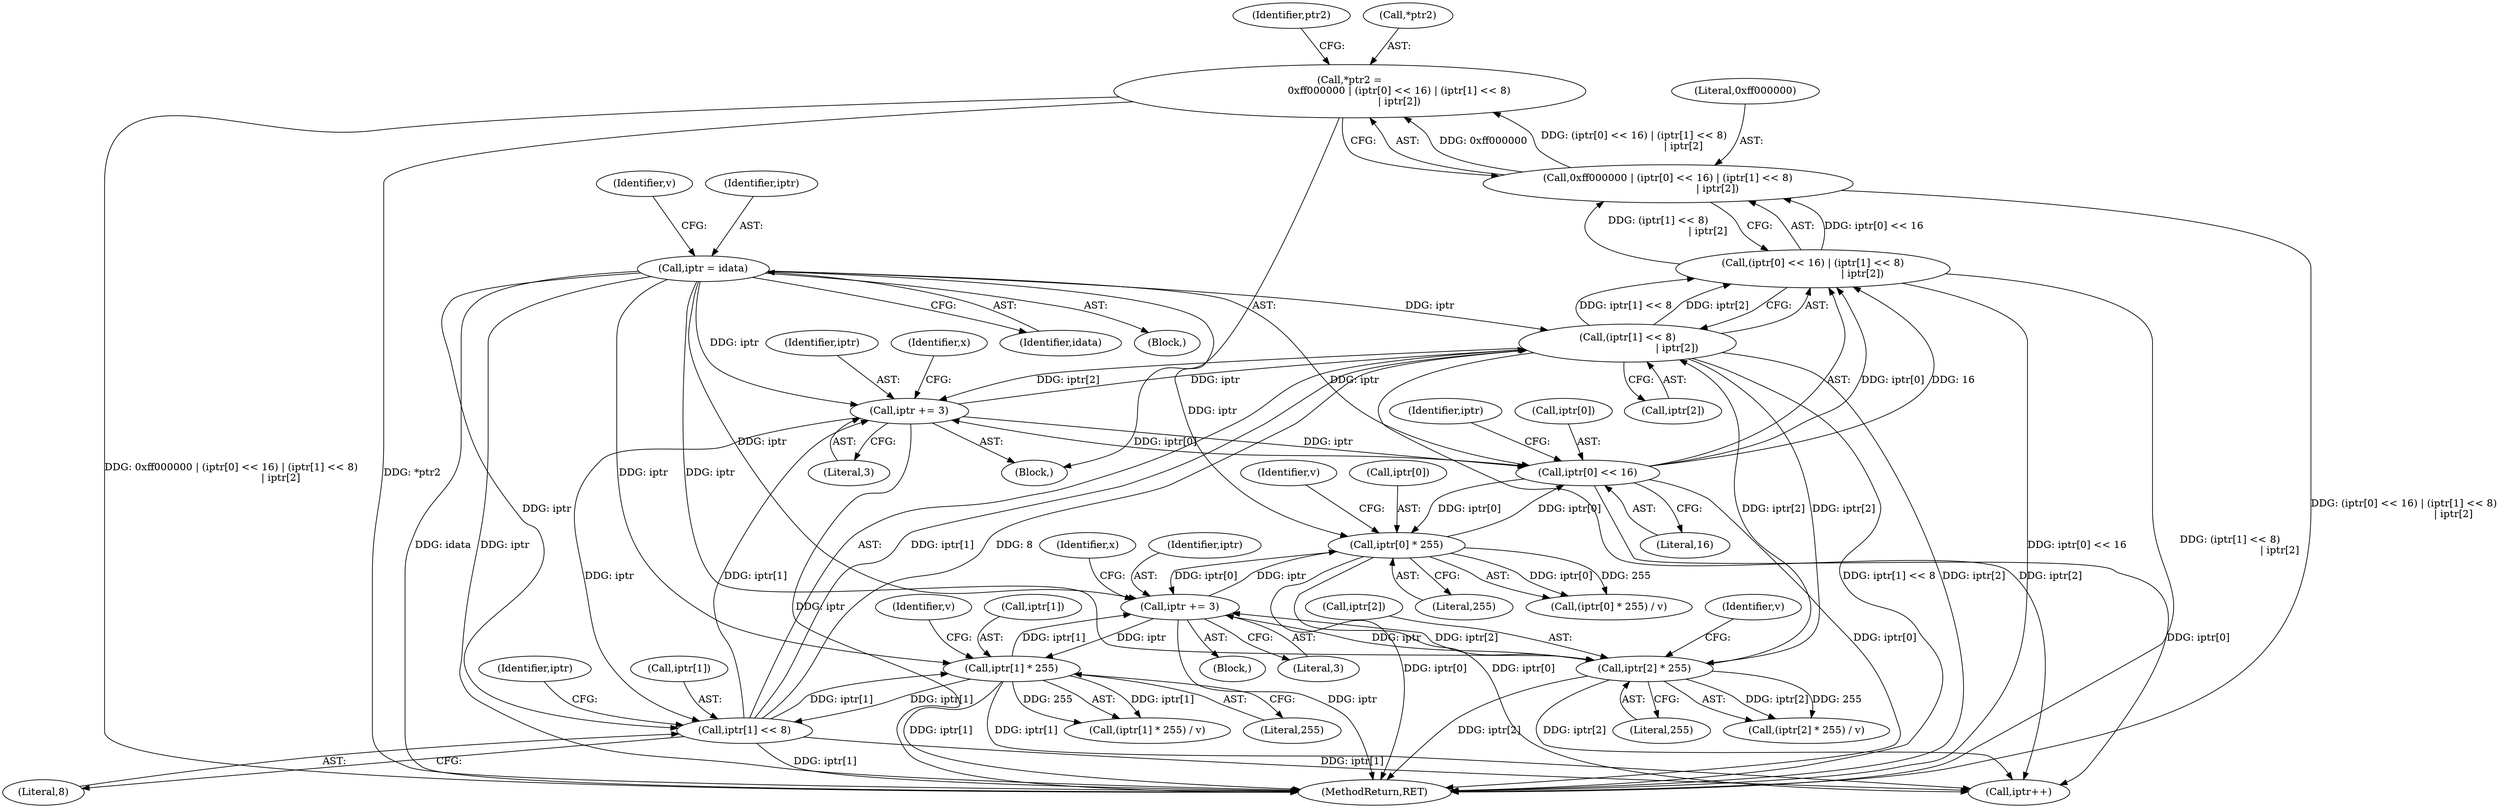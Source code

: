 digraph "0_enlightment_c21beaf1780cf3ca291735ae7d58a3dde63277a2@pointer" {
"1000936" [label="(Call,*ptr2 =\n                               0xff000000 | (iptr[0] << 16) | (iptr[1] << 8)\n                               | iptr[2])"];
"1000939" [label="(Call,0xff000000 | (iptr[0] << 16) | (iptr[1] << 8)\n                               | iptr[2])"];
"1000941" [label="(Call,(iptr[0] << 16) | (iptr[1] << 8)\n                               | iptr[2])"];
"1000942" [label="(Call,iptr[0] << 16)"];
"1000918" [label="(Call,iptr = idata)"];
"1000981" [label="(Call,iptr[0] * 255)"];
"1001007" [label="(Call,iptr += 3)"];
"1000991" [label="(Call,iptr[1] * 255)"];
"1000948" [label="(Call,iptr[1] << 8)"];
"1000958" [label="(Call,iptr += 3)"];
"1000947" [label="(Call,(iptr[1] << 8)\n                               | iptr[2])"];
"1000999" [label="(Call,iptr[2] * 255)"];
"1000909" [label="(Call,iptr++)"];
"1000957" [label="(Identifier,ptr2)"];
"1000981" [label="(Call,iptr[0] * 255)"];
"1001007" [label="(Call,iptr += 3)"];
"1000934" [label="(Identifier,x)"];
"1000937" [label="(Call,*ptr2)"];
"1000986" [label="(Identifier,v)"];
"1000948" [label="(Call,iptr[1] << 8)"];
"1000940" [label="(Literal,0xff000000)"];
"1000950" [label="(Identifier,iptr)"];
"1000942" [label="(Call,iptr[0] << 16)"];
"1000946" [label="(Literal,16)"];
"1000953" [label="(Call,iptr[2])"];
"1000941" [label="(Call,(iptr[0] << 16) | (iptr[1] << 8)\n                               | iptr[2])"];
"1000952" [label="(Literal,8)"];
"1000971" [label="(Identifier,x)"];
"1000996" [label="(Identifier,v)"];
"1000919" [label="(Identifier,iptr)"];
"1000960" [label="(Literal,3)"];
"1000943" [label="(Call,iptr[0])"];
"1001004" [label="(Identifier,v)"];
"1000992" [label="(Call,iptr[1])"];
"1000949" [label="(Call,iptr[1])"];
"1000998" [label="(Call,(iptr[2] * 255) / v)"];
"1000936" [label="(Call,*ptr2 =\n                               0xff000000 | (iptr[0] << 16) | (iptr[1] << 8)\n                               | iptr[2])"];
"1001750" [label="(MethodReturn,RET)"];
"1000920" [label="(Identifier,idata)"];
"1000812" [label="(Block,)"];
"1000935" [label="(Block,)"];
"1000972" [label="(Block,)"];
"1000982" [label="(Call,iptr[0])"];
"1001009" [label="(Literal,3)"];
"1000980" [label="(Call,(iptr[0] * 255) / v)"];
"1000918" [label="(Call,iptr = idata)"];
"1000999" [label="(Call,iptr[2] * 255)"];
"1000923" [label="(Identifier,v)"];
"1000939" [label="(Call,0xff000000 | (iptr[0] << 16) | (iptr[1] << 8)\n                               | iptr[2])"];
"1000991" [label="(Call,iptr[1] * 255)"];
"1000995" [label="(Literal,255)"];
"1000958" [label="(Call,iptr += 3)"];
"1000954" [label="(Identifier,iptr)"];
"1000990" [label="(Call,(iptr[1] * 255) / v)"];
"1000985" [label="(Literal,255)"];
"1001008" [label="(Identifier,iptr)"];
"1000947" [label="(Call,(iptr[1] << 8)\n                               | iptr[2])"];
"1001000" [label="(Call,iptr[2])"];
"1000959" [label="(Identifier,iptr)"];
"1001003" [label="(Literal,255)"];
"1000936" -> "1000935"  [label="AST: "];
"1000936" -> "1000939"  [label="CFG: "];
"1000937" -> "1000936"  [label="AST: "];
"1000939" -> "1000936"  [label="AST: "];
"1000957" -> "1000936"  [label="CFG: "];
"1000936" -> "1001750"  [label="DDG: 0xff000000 | (iptr[0] << 16) | (iptr[1] << 8)\n                               | iptr[2]"];
"1000936" -> "1001750"  [label="DDG: *ptr2"];
"1000939" -> "1000936"  [label="DDG: 0xff000000"];
"1000939" -> "1000936"  [label="DDG: (iptr[0] << 16) | (iptr[1] << 8)\n                               | iptr[2]"];
"1000939" -> "1000941"  [label="CFG: "];
"1000940" -> "1000939"  [label="AST: "];
"1000941" -> "1000939"  [label="AST: "];
"1000939" -> "1001750"  [label="DDG: (iptr[0] << 16) | (iptr[1] << 8)\n                               | iptr[2]"];
"1000941" -> "1000939"  [label="DDG: iptr[0] << 16"];
"1000941" -> "1000939"  [label="DDG: (iptr[1] << 8)\n                               | iptr[2]"];
"1000941" -> "1000947"  [label="CFG: "];
"1000942" -> "1000941"  [label="AST: "];
"1000947" -> "1000941"  [label="AST: "];
"1000941" -> "1001750"  [label="DDG: iptr[0] << 16"];
"1000941" -> "1001750"  [label="DDG: (iptr[1] << 8)\n                               | iptr[2]"];
"1000942" -> "1000941"  [label="DDG: iptr[0]"];
"1000942" -> "1000941"  [label="DDG: 16"];
"1000947" -> "1000941"  [label="DDG: iptr[1] << 8"];
"1000947" -> "1000941"  [label="DDG: iptr[2]"];
"1000942" -> "1000946"  [label="CFG: "];
"1000943" -> "1000942"  [label="AST: "];
"1000946" -> "1000942"  [label="AST: "];
"1000950" -> "1000942"  [label="CFG: "];
"1000942" -> "1001750"  [label="DDG: iptr[0]"];
"1000942" -> "1000909"  [label="DDG: iptr[0]"];
"1000918" -> "1000942"  [label="DDG: iptr"];
"1000981" -> "1000942"  [label="DDG: iptr[0]"];
"1000958" -> "1000942"  [label="DDG: iptr"];
"1000942" -> "1000958"  [label="DDG: iptr[0]"];
"1000942" -> "1000981"  [label="DDG: iptr[0]"];
"1000918" -> "1000812"  [label="AST: "];
"1000918" -> "1000920"  [label="CFG: "];
"1000919" -> "1000918"  [label="AST: "];
"1000920" -> "1000918"  [label="AST: "];
"1000923" -> "1000918"  [label="CFG: "];
"1000918" -> "1001750"  [label="DDG: idata"];
"1000918" -> "1001750"  [label="DDG: iptr"];
"1000918" -> "1000948"  [label="DDG: iptr"];
"1000918" -> "1000947"  [label="DDG: iptr"];
"1000918" -> "1000958"  [label="DDG: iptr"];
"1000918" -> "1000981"  [label="DDG: iptr"];
"1000918" -> "1000991"  [label="DDG: iptr"];
"1000918" -> "1000999"  [label="DDG: iptr"];
"1000918" -> "1001007"  [label="DDG: iptr"];
"1000981" -> "1000980"  [label="AST: "];
"1000981" -> "1000985"  [label="CFG: "];
"1000982" -> "1000981"  [label="AST: "];
"1000985" -> "1000981"  [label="AST: "];
"1000986" -> "1000981"  [label="CFG: "];
"1000981" -> "1001750"  [label="DDG: iptr[0]"];
"1000981" -> "1000909"  [label="DDG: iptr[0]"];
"1000981" -> "1000980"  [label="DDG: iptr[0]"];
"1000981" -> "1000980"  [label="DDG: 255"];
"1001007" -> "1000981"  [label="DDG: iptr"];
"1000981" -> "1001007"  [label="DDG: iptr[0]"];
"1001007" -> "1000972"  [label="AST: "];
"1001007" -> "1001009"  [label="CFG: "];
"1001008" -> "1001007"  [label="AST: "];
"1001009" -> "1001007"  [label="AST: "];
"1000971" -> "1001007"  [label="CFG: "];
"1001007" -> "1001750"  [label="DDG: iptr"];
"1001007" -> "1000991"  [label="DDG: iptr"];
"1001007" -> "1000999"  [label="DDG: iptr"];
"1000991" -> "1001007"  [label="DDG: iptr[1]"];
"1000999" -> "1001007"  [label="DDG: iptr[2]"];
"1000991" -> "1000990"  [label="AST: "];
"1000991" -> "1000995"  [label="CFG: "];
"1000992" -> "1000991"  [label="AST: "];
"1000995" -> "1000991"  [label="AST: "];
"1000996" -> "1000991"  [label="CFG: "];
"1000991" -> "1001750"  [label="DDG: iptr[1]"];
"1000991" -> "1000909"  [label="DDG: iptr[1]"];
"1000991" -> "1000948"  [label="DDG: iptr[1]"];
"1000991" -> "1000990"  [label="DDG: iptr[1]"];
"1000991" -> "1000990"  [label="DDG: 255"];
"1000948" -> "1000991"  [label="DDG: iptr[1]"];
"1000948" -> "1000947"  [label="AST: "];
"1000948" -> "1000952"  [label="CFG: "];
"1000949" -> "1000948"  [label="AST: "];
"1000952" -> "1000948"  [label="AST: "];
"1000954" -> "1000948"  [label="CFG: "];
"1000948" -> "1001750"  [label="DDG: iptr[1]"];
"1000948" -> "1000909"  [label="DDG: iptr[1]"];
"1000948" -> "1000947"  [label="DDG: iptr[1]"];
"1000948" -> "1000947"  [label="DDG: 8"];
"1000958" -> "1000948"  [label="DDG: iptr"];
"1000948" -> "1000958"  [label="DDG: iptr[1]"];
"1000958" -> "1000935"  [label="AST: "];
"1000958" -> "1000960"  [label="CFG: "];
"1000959" -> "1000958"  [label="AST: "];
"1000960" -> "1000958"  [label="AST: "];
"1000934" -> "1000958"  [label="CFG: "];
"1000958" -> "1001750"  [label="DDG: iptr"];
"1000958" -> "1000947"  [label="DDG: iptr"];
"1000947" -> "1000958"  [label="DDG: iptr[2]"];
"1000947" -> "1000953"  [label="CFG: "];
"1000953" -> "1000947"  [label="AST: "];
"1000947" -> "1001750"  [label="DDG: iptr[2]"];
"1000947" -> "1001750"  [label="DDG: iptr[1] << 8"];
"1000947" -> "1000909"  [label="DDG: iptr[2]"];
"1000999" -> "1000947"  [label="DDG: iptr[2]"];
"1000947" -> "1000999"  [label="DDG: iptr[2]"];
"1000999" -> "1000998"  [label="AST: "];
"1000999" -> "1001003"  [label="CFG: "];
"1001000" -> "1000999"  [label="AST: "];
"1001003" -> "1000999"  [label="AST: "];
"1001004" -> "1000999"  [label="CFG: "];
"1000999" -> "1001750"  [label="DDG: iptr[2]"];
"1000999" -> "1000909"  [label="DDG: iptr[2]"];
"1000999" -> "1000998"  [label="DDG: iptr[2]"];
"1000999" -> "1000998"  [label="DDG: 255"];
}

